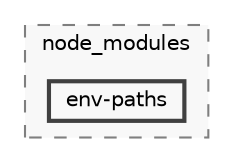 digraph "backend/node_modules/env-paths"
{
 // LATEX_PDF_SIZE
  bgcolor="transparent";
  edge [fontname=Helvetica,fontsize=10,labelfontname=Helvetica,labelfontsize=10];
  node [fontname=Helvetica,fontsize=10,shape=box,height=0.2,width=0.4];
  compound=true
  subgraph clusterdir_86dbea9de526ba50b112ba867d8b4b1f {
    graph [ bgcolor="#f8f8f8", pencolor="grey50", label="node_modules", fontname=Helvetica,fontsize=10 style="filled,dashed", URL="dir_86dbea9de526ba50b112ba867d8b4b1f.html",tooltip=""]
  dir_8d9128cf2afcb334332fff50231db2c9 [label="env-paths", fillcolor="#f8f8f8", color="grey25", style="filled,bold", URL="dir_8d9128cf2afcb334332fff50231db2c9.html",tooltip=""];
  }
}
